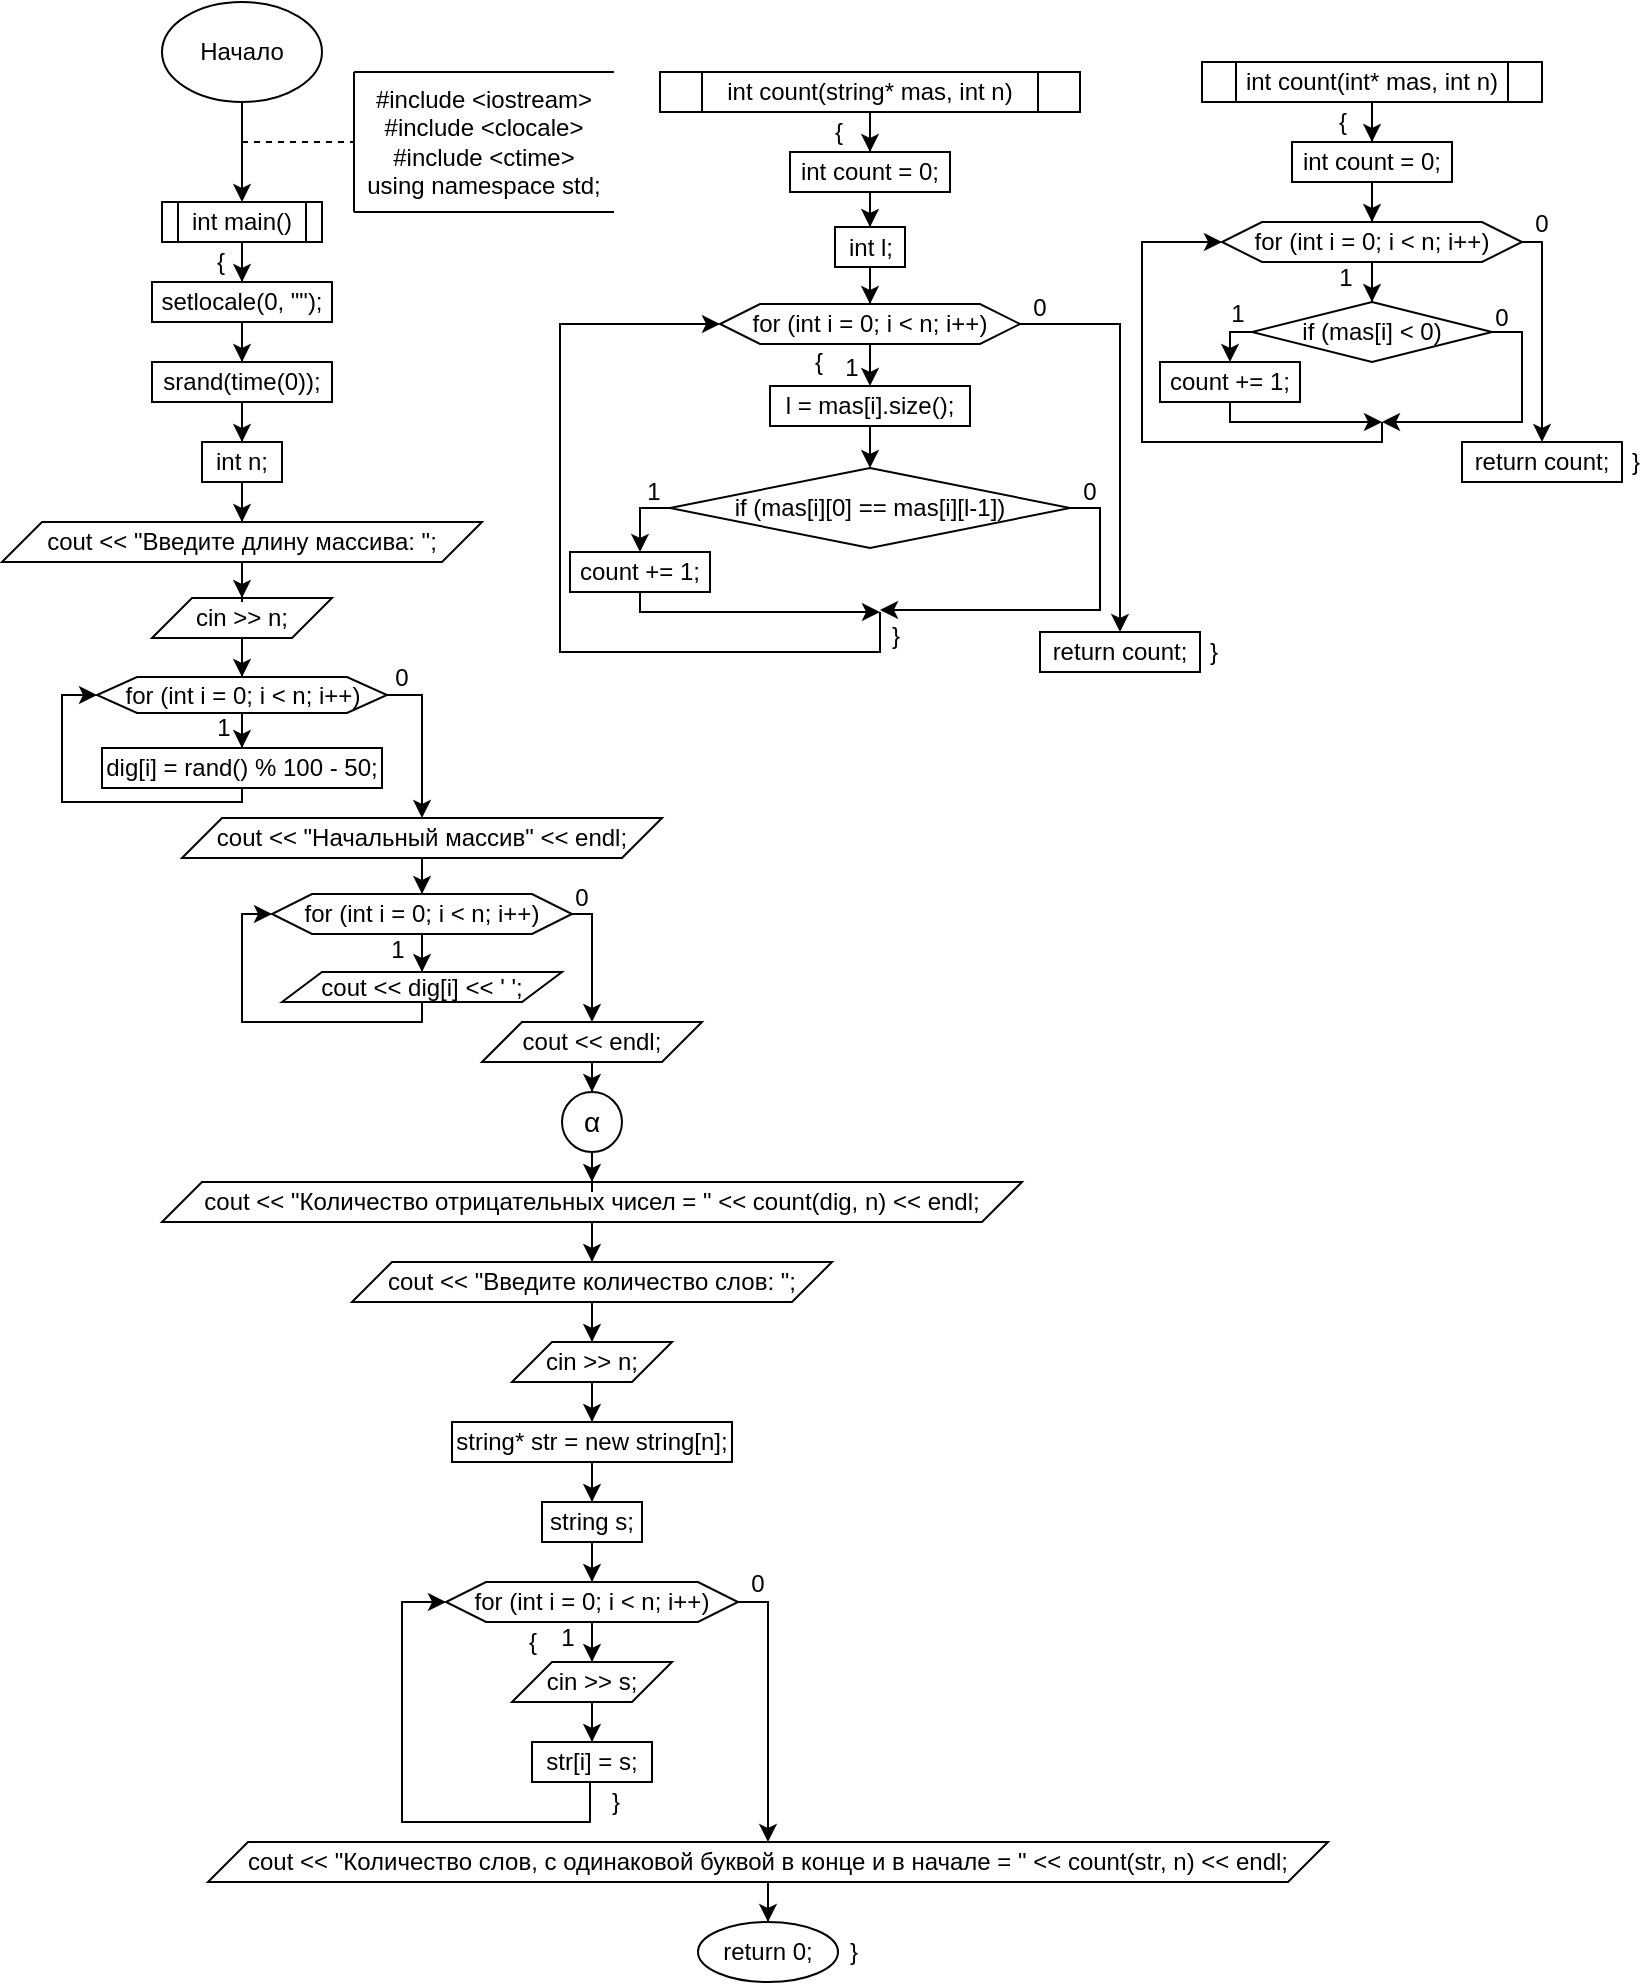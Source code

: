 <mxfile version="26.0.4">
  <diagram name="Страница — 1" id="QCkiqszN2Pb67PEKyk7I">
    <mxGraphModel dx="1075" dy="598" grid="1" gridSize="10" guides="1" tooltips="1" connect="1" arrows="1" fold="1" page="1" pageScale="1" pageWidth="827" pageHeight="1169" math="0" shadow="0">
      <root>
        <mxCell id="0" />
        <mxCell id="1" parent="0" />
        <mxCell id="mXG6o0LxJBM9iFZ1iKF0-4" style="edgeStyle=orthogonalEdgeStyle;rounded=0;orthogonalLoop=1;jettySize=auto;html=1;" edge="1" parent="1" source="mXG6o0LxJBM9iFZ1iKF0-1" target="mXG6o0LxJBM9iFZ1iKF0-3">
          <mxGeometry relative="1" as="geometry" />
        </mxCell>
        <mxCell id="mXG6o0LxJBM9iFZ1iKF0-1" value="Начало" style="ellipse;whiteSpace=wrap;html=1;" vertex="1" parent="1">
          <mxGeometry x="200" y="10" width="80" height="50" as="geometry" />
        </mxCell>
        <mxCell id="mXG6o0LxJBM9iFZ1iKF0-2" value="&lt;div&gt;#include &amp;lt;iostream&amp;gt;&lt;/div&gt;&lt;div&gt;#include &amp;lt;clocale&amp;gt;&lt;/div&gt;&lt;div&gt;#include &amp;lt;ctime&amp;gt;&lt;/div&gt;&lt;div&gt;using namespace std;&lt;/div&gt;" style="text;html=1;align=center;verticalAlign=middle;whiteSpace=wrap;rounded=0;" vertex="1" parent="1">
          <mxGeometry x="296" y="45" width="130" height="70" as="geometry" />
        </mxCell>
        <mxCell id="mXG6o0LxJBM9iFZ1iKF0-12" style="edgeStyle=orthogonalEdgeStyle;rounded=0;orthogonalLoop=1;jettySize=auto;html=1;" edge="1" parent="1" source="mXG6o0LxJBM9iFZ1iKF0-3" target="mXG6o0LxJBM9iFZ1iKF0-10">
          <mxGeometry relative="1" as="geometry" />
        </mxCell>
        <mxCell id="mXG6o0LxJBM9iFZ1iKF0-3" value="int main()" style="shape=process;whiteSpace=wrap;html=1;backgroundOutline=1;" vertex="1" parent="1">
          <mxGeometry x="200" y="110" width="80" height="20" as="geometry" />
        </mxCell>
        <mxCell id="mXG6o0LxJBM9iFZ1iKF0-5" value="" style="endArrow=none;dashed=1;html=1;rounded=0;entryX=0;entryY=0.5;entryDx=0;entryDy=0;" edge="1" parent="1" target="mXG6o0LxJBM9iFZ1iKF0-2">
          <mxGeometry width="50" height="50" relative="1" as="geometry">
            <mxPoint x="240" y="80" as="sourcePoint" />
            <mxPoint x="470" y="220" as="targetPoint" />
          </mxGeometry>
        </mxCell>
        <mxCell id="mXG6o0LxJBM9iFZ1iKF0-6" value="" style="endArrow=none;html=1;rounded=0;entryX=0;entryY=0;entryDx=0;entryDy=0;exitX=0;exitY=1;exitDx=0;exitDy=0;" edge="1" parent="1" source="mXG6o0LxJBM9iFZ1iKF0-2" target="mXG6o0LxJBM9iFZ1iKF0-2">
          <mxGeometry width="50" height="50" relative="1" as="geometry">
            <mxPoint x="420" y="270" as="sourcePoint" />
            <mxPoint x="470" y="220" as="targetPoint" />
          </mxGeometry>
        </mxCell>
        <mxCell id="mXG6o0LxJBM9iFZ1iKF0-7" value="" style="endArrow=none;html=1;rounded=0;exitX=0;exitY=1;exitDx=0;exitDy=0;entryX=1;entryY=1;entryDx=0;entryDy=0;" edge="1" parent="1" source="mXG6o0LxJBM9iFZ1iKF0-2" target="mXG6o0LxJBM9iFZ1iKF0-2">
          <mxGeometry width="50" height="50" relative="1" as="geometry">
            <mxPoint x="420" y="270" as="sourcePoint" />
            <mxPoint x="470" y="220" as="targetPoint" />
          </mxGeometry>
        </mxCell>
        <mxCell id="mXG6o0LxJBM9iFZ1iKF0-8" value="" style="endArrow=none;html=1;rounded=0;exitX=0;exitY=0;exitDx=0;exitDy=0;entryX=1;entryY=0;entryDx=0;entryDy=0;" edge="1" parent="1" source="mXG6o0LxJBM9iFZ1iKF0-2" target="mXG6o0LxJBM9iFZ1iKF0-2">
          <mxGeometry width="50" height="50" relative="1" as="geometry">
            <mxPoint x="420" y="270" as="sourcePoint" />
            <mxPoint x="470" y="220" as="targetPoint" />
          </mxGeometry>
        </mxCell>
        <mxCell id="mXG6o0LxJBM9iFZ1iKF0-14" style="edgeStyle=orthogonalEdgeStyle;rounded=0;orthogonalLoop=1;jettySize=auto;html=1;entryX=0.5;entryY=0;entryDx=0;entryDy=0;" edge="1" parent="1" source="mXG6o0LxJBM9iFZ1iKF0-9" target="mXG6o0LxJBM9iFZ1iKF0-11">
          <mxGeometry relative="1" as="geometry" />
        </mxCell>
        <mxCell id="mXG6o0LxJBM9iFZ1iKF0-9" value="srand(time(0));" style="rounded=0;whiteSpace=wrap;html=1;" vertex="1" parent="1">
          <mxGeometry x="195" y="190" width="90" height="20" as="geometry" />
        </mxCell>
        <mxCell id="mXG6o0LxJBM9iFZ1iKF0-13" style="edgeStyle=orthogonalEdgeStyle;rounded=0;orthogonalLoop=1;jettySize=auto;html=1;entryX=0.5;entryY=0;entryDx=0;entryDy=0;" edge="1" parent="1" source="mXG6o0LxJBM9iFZ1iKF0-10" target="mXG6o0LxJBM9iFZ1iKF0-9">
          <mxGeometry relative="1" as="geometry" />
        </mxCell>
        <mxCell id="mXG6o0LxJBM9iFZ1iKF0-10" value="setlocale(0, &quot;&quot;);" style="rounded=0;whiteSpace=wrap;html=1;" vertex="1" parent="1">
          <mxGeometry x="195" y="150" width="90" height="20" as="geometry" />
        </mxCell>
        <mxCell id="mXG6o0LxJBM9iFZ1iKF0-65" style="edgeStyle=orthogonalEdgeStyle;rounded=0;orthogonalLoop=1;jettySize=auto;html=1;" edge="1" parent="1" source="mXG6o0LxJBM9iFZ1iKF0-11" target="mXG6o0LxJBM9iFZ1iKF0-64">
          <mxGeometry relative="1" as="geometry" />
        </mxCell>
        <mxCell id="mXG6o0LxJBM9iFZ1iKF0-11" value="int n;" style="rounded=0;whiteSpace=wrap;html=1;" vertex="1" parent="1">
          <mxGeometry x="220" y="230" width="40" height="20" as="geometry" />
        </mxCell>
        <mxCell id="mXG6o0LxJBM9iFZ1iKF0-18" style="edgeStyle=orthogonalEdgeStyle;rounded=0;orthogonalLoop=1;jettySize=auto;html=1;" edge="1" parent="1" source="mXG6o0LxJBM9iFZ1iKF0-15" target="mXG6o0LxJBM9iFZ1iKF0-16">
          <mxGeometry relative="1" as="geometry" />
        </mxCell>
        <mxCell id="mXG6o0LxJBM9iFZ1iKF0-15" value="int count(int* mas, int n)" style="shape=process;whiteSpace=wrap;html=1;backgroundOutline=1;" vertex="1" parent="1">
          <mxGeometry x="720" y="40" width="170" height="20" as="geometry" />
        </mxCell>
        <mxCell id="mXG6o0LxJBM9iFZ1iKF0-19" style="edgeStyle=orthogonalEdgeStyle;rounded=0;orthogonalLoop=1;jettySize=auto;html=1;entryX=0.5;entryY=0;entryDx=0;entryDy=0;" edge="1" parent="1" source="mXG6o0LxJBM9iFZ1iKF0-16" target="mXG6o0LxJBM9iFZ1iKF0-17">
          <mxGeometry relative="1" as="geometry" />
        </mxCell>
        <mxCell id="mXG6o0LxJBM9iFZ1iKF0-16" value="int count = 0;" style="rounded=0;whiteSpace=wrap;html=1;" vertex="1" parent="1">
          <mxGeometry x="765" y="80" width="80" height="20" as="geometry" />
        </mxCell>
        <mxCell id="mXG6o0LxJBM9iFZ1iKF0-21" style="edgeStyle=orthogonalEdgeStyle;rounded=0;orthogonalLoop=1;jettySize=auto;html=1;" edge="1" parent="1" source="mXG6o0LxJBM9iFZ1iKF0-17" target="mXG6o0LxJBM9iFZ1iKF0-20">
          <mxGeometry relative="1" as="geometry" />
        </mxCell>
        <mxCell id="mXG6o0LxJBM9iFZ1iKF0-35" style="edgeStyle=orthogonalEdgeStyle;rounded=0;orthogonalLoop=1;jettySize=auto;html=1;entryX=0.5;entryY=0;entryDx=0;entryDy=0;" edge="1" parent="1" source="mXG6o0LxJBM9iFZ1iKF0-17" target="mXG6o0LxJBM9iFZ1iKF0-23">
          <mxGeometry relative="1" as="geometry">
            <Array as="points">
              <mxPoint x="890" y="130" />
            </Array>
          </mxGeometry>
        </mxCell>
        <mxCell id="mXG6o0LxJBM9iFZ1iKF0-17" value="for (int i = 0; i &amp;lt; n; i++)" style="shape=hexagon;perimeter=hexagonPerimeter2;whiteSpace=wrap;html=1;fixedSize=1;" vertex="1" parent="1">
          <mxGeometry x="730" y="120" width="150" height="20" as="geometry" />
        </mxCell>
        <mxCell id="mXG6o0LxJBM9iFZ1iKF0-27" style="edgeStyle=orthogonalEdgeStyle;rounded=0;orthogonalLoop=1;jettySize=auto;html=1;" edge="1" parent="1" source="mXG6o0LxJBM9iFZ1iKF0-20">
          <mxGeometry relative="1" as="geometry">
            <mxPoint x="810" y="220" as="targetPoint" />
            <Array as="points">
              <mxPoint x="880" y="175" />
              <mxPoint x="880" y="220" />
              <mxPoint x="820" y="220" />
            </Array>
          </mxGeometry>
        </mxCell>
        <mxCell id="mXG6o0LxJBM9iFZ1iKF0-78" style="edgeStyle=orthogonalEdgeStyle;rounded=0;orthogonalLoop=1;jettySize=auto;html=1;entryX=0.5;entryY=0;entryDx=0;entryDy=0;" edge="1" parent="1" source="mXG6o0LxJBM9iFZ1iKF0-20" target="mXG6o0LxJBM9iFZ1iKF0-22">
          <mxGeometry relative="1" as="geometry">
            <Array as="points">
              <mxPoint x="734" y="175" />
            </Array>
          </mxGeometry>
        </mxCell>
        <mxCell id="mXG6o0LxJBM9iFZ1iKF0-20" value="if (mas[i] &amp;lt; 0)" style="rhombus;whiteSpace=wrap;html=1;" vertex="1" parent="1">
          <mxGeometry x="745" y="160" width="120" height="30" as="geometry" />
        </mxCell>
        <mxCell id="mXG6o0LxJBM9iFZ1iKF0-28" style="edgeStyle=orthogonalEdgeStyle;rounded=0;orthogonalLoop=1;jettySize=auto;html=1;" edge="1" parent="1" source="mXG6o0LxJBM9iFZ1iKF0-22">
          <mxGeometry relative="1" as="geometry">
            <mxPoint x="810" y="220" as="targetPoint" />
            <Array as="points">
              <mxPoint x="734" y="220" />
              <mxPoint x="810" y="220" />
            </Array>
          </mxGeometry>
        </mxCell>
        <mxCell id="mXG6o0LxJBM9iFZ1iKF0-22" value="count += 1;" style="rounded=0;whiteSpace=wrap;html=1;" vertex="1" parent="1">
          <mxGeometry x="699" y="190" width="70" height="20" as="geometry" />
        </mxCell>
        <mxCell id="mXG6o0LxJBM9iFZ1iKF0-23" value="return count;" style="rounded=0;whiteSpace=wrap;html=1;" vertex="1" parent="1">
          <mxGeometry x="850" y="230" width="80" height="20" as="geometry" />
        </mxCell>
        <mxCell id="mXG6o0LxJBM9iFZ1iKF0-25" value="1" style="text;html=1;align=center;verticalAlign=middle;whiteSpace=wrap;rounded=0;" vertex="1" parent="1">
          <mxGeometry x="784" y="140" width="16" height="15" as="geometry" />
        </mxCell>
        <mxCell id="mXG6o0LxJBM9iFZ1iKF0-26" value="1" style="text;html=1;align=center;verticalAlign=middle;whiteSpace=wrap;rounded=0;" vertex="1" parent="1">
          <mxGeometry x="730" y="158" width="16" height="15" as="geometry" />
        </mxCell>
        <mxCell id="mXG6o0LxJBM9iFZ1iKF0-29" value="0" style="text;html=1;align=center;verticalAlign=middle;whiteSpace=wrap;rounded=0;" vertex="1" parent="1">
          <mxGeometry x="860" y="160" width="20" height="15" as="geometry" />
        </mxCell>
        <mxCell id="mXG6o0LxJBM9iFZ1iKF0-30" value="0" style="text;html=1;align=center;verticalAlign=middle;whiteSpace=wrap;rounded=0;" vertex="1" parent="1">
          <mxGeometry x="880" y="113" width="20" height="15" as="geometry" />
        </mxCell>
        <mxCell id="mXG6o0LxJBM9iFZ1iKF0-31" value="{" style="text;html=1;align=center;verticalAlign=middle;whiteSpace=wrap;rounded=0;" vertex="1" parent="1">
          <mxGeometry x="781" y="60" width="19" height="20" as="geometry" />
        </mxCell>
        <mxCell id="mXG6o0LxJBM9iFZ1iKF0-32" value="{" style="text;html=1;align=center;verticalAlign=middle;whiteSpace=wrap;rounded=0;" vertex="1" parent="1">
          <mxGeometry x="220" y="130" width="19" height="20" as="geometry" />
        </mxCell>
        <mxCell id="mXG6o0LxJBM9iFZ1iKF0-33" value="}" style="text;html=1;align=center;verticalAlign=middle;whiteSpace=wrap;rounded=0;" vertex="1" parent="1">
          <mxGeometry x="930" y="230" width="14" height="20" as="geometry" />
        </mxCell>
        <mxCell id="mXG6o0LxJBM9iFZ1iKF0-34" value="" style="endArrow=classic;html=1;rounded=0;entryX=0;entryY=0.5;entryDx=0;entryDy=0;" edge="1" parent="1" target="mXG6o0LxJBM9iFZ1iKF0-17">
          <mxGeometry width="50" height="50" relative="1" as="geometry">
            <mxPoint x="810" y="220" as="sourcePoint" />
            <mxPoint x="700" y="120" as="targetPoint" />
            <Array as="points">
              <mxPoint x="810" y="230" />
              <mxPoint x="690" y="230" />
              <mxPoint x="690" y="130" />
            </Array>
          </mxGeometry>
        </mxCell>
        <mxCell id="mXG6o0LxJBM9iFZ1iKF0-39" style="edgeStyle=orthogonalEdgeStyle;rounded=0;orthogonalLoop=1;jettySize=auto;html=1;entryX=0.5;entryY=0;entryDx=0;entryDy=0;" edge="1" parent="1" source="mXG6o0LxJBM9iFZ1iKF0-36" target="mXG6o0LxJBM9iFZ1iKF0-37">
          <mxGeometry relative="1" as="geometry" />
        </mxCell>
        <mxCell id="mXG6o0LxJBM9iFZ1iKF0-36" value="int count(string* mas, int n)" style="shape=process;whiteSpace=wrap;html=1;backgroundOutline=1;" vertex="1" parent="1">
          <mxGeometry x="449" y="45" width="210" height="20" as="geometry" />
        </mxCell>
        <mxCell id="mXG6o0LxJBM9iFZ1iKF0-41" style="edgeStyle=orthogonalEdgeStyle;rounded=0;orthogonalLoop=1;jettySize=auto;html=1;entryX=0.5;entryY=0;entryDx=0;entryDy=0;" edge="1" parent="1" source="mXG6o0LxJBM9iFZ1iKF0-37" target="mXG6o0LxJBM9iFZ1iKF0-38">
          <mxGeometry relative="1" as="geometry" />
        </mxCell>
        <mxCell id="mXG6o0LxJBM9iFZ1iKF0-37" value="int count = 0;" style="rounded=0;whiteSpace=wrap;html=1;" vertex="1" parent="1">
          <mxGeometry x="514" y="85" width="80" height="20" as="geometry" />
        </mxCell>
        <mxCell id="mXG6o0LxJBM9iFZ1iKF0-44" style="edgeStyle=orthogonalEdgeStyle;rounded=0;orthogonalLoop=1;jettySize=auto;html=1;entryX=0.5;entryY=0;entryDx=0;entryDy=0;" edge="1" parent="1" source="mXG6o0LxJBM9iFZ1iKF0-38" target="mXG6o0LxJBM9iFZ1iKF0-43">
          <mxGeometry relative="1" as="geometry" />
        </mxCell>
        <mxCell id="mXG6o0LxJBM9iFZ1iKF0-38" value="int l;" style="rounded=0;whiteSpace=wrap;html=1;" vertex="1" parent="1">
          <mxGeometry x="536.5" y="122.5" width="35" height="20" as="geometry" />
        </mxCell>
        <mxCell id="mXG6o0LxJBM9iFZ1iKF0-42" value="{" style="text;html=1;align=center;verticalAlign=middle;whiteSpace=wrap;rounded=0;" vertex="1" parent="1">
          <mxGeometry x="529" y="65" width="19" height="20" as="geometry" />
        </mxCell>
        <mxCell id="mXG6o0LxJBM9iFZ1iKF0-46" style="edgeStyle=orthogonalEdgeStyle;rounded=0;orthogonalLoop=1;jettySize=auto;html=1;entryX=0.5;entryY=0;entryDx=0;entryDy=0;" edge="1" parent="1" source="mXG6o0LxJBM9iFZ1iKF0-43" target="mXG6o0LxJBM9iFZ1iKF0-45">
          <mxGeometry relative="1" as="geometry" />
        </mxCell>
        <mxCell id="mXG6o0LxJBM9iFZ1iKF0-56" style="edgeStyle=orthogonalEdgeStyle;rounded=0;orthogonalLoop=1;jettySize=auto;html=1;entryX=0.5;entryY=0;entryDx=0;entryDy=0;" edge="1" parent="1" source="mXG6o0LxJBM9iFZ1iKF0-43" target="mXG6o0LxJBM9iFZ1iKF0-61">
          <mxGeometry relative="1" as="geometry">
            <mxPoint x="679" y="335" as="targetPoint" />
          </mxGeometry>
        </mxCell>
        <mxCell id="mXG6o0LxJBM9iFZ1iKF0-43" value="for (int i = 0; i &amp;lt; n; i++)" style="shape=hexagon;perimeter=hexagonPerimeter2;whiteSpace=wrap;html=1;fixedSize=1;" vertex="1" parent="1">
          <mxGeometry x="479" y="161" width="150" height="20" as="geometry" />
        </mxCell>
        <mxCell id="mXG6o0LxJBM9iFZ1iKF0-48" style="edgeStyle=orthogonalEdgeStyle;rounded=0;orthogonalLoop=1;jettySize=auto;html=1;entryX=0.5;entryY=0;entryDx=0;entryDy=0;" edge="1" parent="1" source="mXG6o0LxJBM9iFZ1iKF0-45" target="mXG6o0LxJBM9iFZ1iKF0-47">
          <mxGeometry relative="1" as="geometry" />
        </mxCell>
        <mxCell id="mXG6o0LxJBM9iFZ1iKF0-45" value="l = mas[i].size();" style="rounded=0;whiteSpace=wrap;html=1;" vertex="1" parent="1">
          <mxGeometry x="504" y="202" width="100" height="20" as="geometry" />
        </mxCell>
        <mxCell id="mXG6o0LxJBM9iFZ1iKF0-50" style="edgeStyle=orthogonalEdgeStyle;rounded=0;orthogonalLoop=1;jettySize=auto;html=1;entryX=0.5;entryY=0;entryDx=0;entryDy=0;" edge="1" parent="1" source="mXG6o0LxJBM9iFZ1iKF0-47" target="mXG6o0LxJBM9iFZ1iKF0-49">
          <mxGeometry relative="1" as="geometry">
            <Array as="points">
              <mxPoint x="439" y="263" />
            </Array>
          </mxGeometry>
        </mxCell>
        <mxCell id="mXG6o0LxJBM9iFZ1iKF0-53" style="edgeStyle=orthogonalEdgeStyle;rounded=0;orthogonalLoop=1;jettySize=auto;html=1;" edge="1" parent="1" source="mXG6o0LxJBM9iFZ1iKF0-47">
          <mxGeometry relative="1" as="geometry">
            <mxPoint x="559" y="314" as="targetPoint" />
            <Array as="points">
              <mxPoint x="669" y="263" />
              <mxPoint x="669" y="314" />
              <mxPoint x="579" y="314" />
            </Array>
          </mxGeometry>
        </mxCell>
        <mxCell id="mXG6o0LxJBM9iFZ1iKF0-47" value="if (mas[i][0] == mas[i][l-1])" style="rhombus;whiteSpace=wrap;html=1;" vertex="1" parent="1">
          <mxGeometry x="454" y="243" width="200" height="40" as="geometry" />
        </mxCell>
        <mxCell id="mXG6o0LxJBM9iFZ1iKF0-54" style="edgeStyle=orthogonalEdgeStyle;rounded=0;orthogonalLoop=1;jettySize=auto;html=1;" edge="1" parent="1" source="mXG6o0LxJBM9iFZ1iKF0-49">
          <mxGeometry relative="1" as="geometry">
            <mxPoint x="559" y="315" as="targetPoint" />
            <Array as="points">
              <mxPoint x="439" y="315" />
            </Array>
          </mxGeometry>
        </mxCell>
        <mxCell id="mXG6o0LxJBM9iFZ1iKF0-49" value="count += 1;" style="rounded=0;whiteSpace=wrap;html=1;" vertex="1" parent="1">
          <mxGeometry x="404" y="285" width="70" height="20" as="geometry" />
        </mxCell>
        <mxCell id="mXG6o0LxJBM9iFZ1iKF0-51" value="1" style="text;html=1;align=center;verticalAlign=middle;whiteSpace=wrap;rounded=0;" vertex="1" parent="1">
          <mxGeometry x="536.5" y="185" width="16" height="15" as="geometry" />
        </mxCell>
        <mxCell id="mXG6o0LxJBM9iFZ1iKF0-52" value="1" style="text;html=1;align=center;verticalAlign=middle;whiteSpace=wrap;rounded=0;" vertex="1" parent="1">
          <mxGeometry x="438" y="247.5" width="16" height="15" as="geometry" />
        </mxCell>
        <mxCell id="mXG6o0LxJBM9iFZ1iKF0-55" value="" style="endArrow=classic;html=1;rounded=0;entryX=0;entryY=0.5;entryDx=0;entryDy=0;" edge="1" parent="1" target="mXG6o0LxJBM9iFZ1iKF0-43">
          <mxGeometry width="50" height="50" relative="1" as="geometry">
            <mxPoint x="559" y="315" as="sourcePoint" />
            <mxPoint x="419" y="155" as="targetPoint" />
            <Array as="points">
              <mxPoint x="559" y="335" />
              <mxPoint x="479" y="335" />
              <mxPoint x="399" y="335" />
              <mxPoint x="399" y="171" />
            </Array>
          </mxGeometry>
        </mxCell>
        <mxCell id="mXG6o0LxJBM9iFZ1iKF0-57" value="0" style="text;html=1;align=center;verticalAlign=middle;whiteSpace=wrap;rounded=0;" vertex="1" parent="1">
          <mxGeometry x="654" y="247.5" width="20" height="15" as="geometry" />
        </mxCell>
        <mxCell id="mXG6o0LxJBM9iFZ1iKF0-58" value="0" style="text;html=1;align=center;verticalAlign=middle;whiteSpace=wrap;rounded=0;" vertex="1" parent="1">
          <mxGeometry x="629" y="155" width="20" height="15" as="geometry" />
        </mxCell>
        <mxCell id="mXG6o0LxJBM9iFZ1iKF0-59" value="{" style="text;html=1;align=center;verticalAlign=middle;whiteSpace=wrap;rounded=0;" vertex="1" parent="1">
          <mxGeometry x="519" y="180" width="19" height="20" as="geometry" />
        </mxCell>
        <mxCell id="mXG6o0LxJBM9iFZ1iKF0-60" value="}" style="text;html=1;align=center;verticalAlign=middle;whiteSpace=wrap;rounded=0;" vertex="1" parent="1">
          <mxGeometry x="561.5" y="317" width="10" height="20" as="geometry" />
        </mxCell>
        <mxCell id="mXG6o0LxJBM9iFZ1iKF0-61" value="return count;" style="rounded=0;whiteSpace=wrap;html=1;" vertex="1" parent="1">
          <mxGeometry x="639" y="325" width="80" height="20" as="geometry" />
        </mxCell>
        <mxCell id="mXG6o0LxJBM9iFZ1iKF0-62" value="}" style="text;html=1;align=center;verticalAlign=middle;whiteSpace=wrap;rounded=0;" vertex="1" parent="1">
          <mxGeometry x="719" y="325" width="14" height="20" as="geometry" />
        </mxCell>
        <mxCell id="mXG6o0LxJBM9iFZ1iKF0-70" style="edgeStyle=orthogonalEdgeStyle;rounded=0;orthogonalLoop=1;jettySize=auto;html=1;entryX=0.5;entryY=0;entryDx=0;entryDy=0;" edge="1" parent="1" source="mXG6o0LxJBM9iFZ1iKF0-63" target="mXG6o0LxJBM9iFZ1iKF0-69">
          <mxGeometry relative="1" as="geometry" />
        </mxCell>
        <mxCell id="mXG6o0LxJBM9iFZ1iKF0-63" value="cin &amp;gt;&amp;gt; n;" style="shape=parallelogram;perimeter=parallelogramPerimeter;whiteSpace=wrap;html=1;fixedSize=1;" vertex="1" parent="1">
          <mxGeometry x="195" y="308" width="90" height="20" as="geometry" />
        </mxCell>
        <mxCell id="mXG6o0LxJBM9iFZ1iKF0-68" style="edgeStyle=orthogonalEdgeStyle;rounded=0;orthogonalLoop=1;jettySize=auto;html=1;entryX=0.5;entryY=0;entryDx=0;entryDy=0;" edge="1" parent="1" source="mXG6o0LxJBM9iFZ1iKF0-64" target="mXG6o0LxJBM9iFZ1iKF0-63">
          <mxGeometry relative="1" as="geometry" />
        </mxCell>
        <mxCell id="mXG6o0LxJBM9iFZ1iKF0-64" value="cout &amp;lt;&amp;lt; &quot;Введите длину массива: &quot;;" style="shape=parallelogram;perimeter=parallelogramPerimeter;whiteSpace=wrap;html=1;fixedSize=1;" vertex="1" parent="1">
          <mxGeometry x="120" y="270" width="240" height="20" as="geometry" />
        </mxCell>
        <mxCell id="mXG6o0LxJBM9iFZ1iKF0-72" style="edgeStyle=orthogonalEdgeStyle;rounded=0;orthogonalLoop=1;jettySize=auto;html=1;entryX=0.5;entryY=0;entryDx=0;entryDy=0;" edge="1" parent="1" source="mXG6o0LxJBM9iFZ1iKF0-69" target="mXG6o0LxJBM9iFZ1iKF0-71">
          <mxGeometry relative="1" as="geometry" />
        </mxCell>
        <mxCell id="mXG6o0LxJBM9iFZ1iKF0-76" style="edgeStyle=orthogonalEdgeStyle;rounded=0;orthogonalLoop=1;jettySize=auto;html=1;entryX=0.5;entryY=0;entryDx=0;entryDy=0;entryPerimeter=0;" edge="1" parent="1" source="mXG6o0LxJBM9iFZ1iKF0-69" target="mXG6o0LxJBM9iFZ1iKF0-77">
          <mxGeometry relative="1" as="geometry">
            <mxPoint x="320" y="470" as="targetPoint" />
            <Array as="points">
              <mxPoint x="330" y="357" />
            </Array>
          </mxGeometry>
        </mxCell>
        <mxCell id="mXG6o0LxJBM9iFZ1iKF0-69" value="for (int i = 0; i &amp;lt; n; i++)" style="shape=hexagon;perimeter=hexagonPerimeter2;whiteSpace=wrap;html=1;fixedSize=1;" vertex="1" parent="1">
          <mxGeometry x="167.5" y="347.5" width="145" height="18" as="geometry" />
        </mxCell>
        <mxCell id="mXG6o0LxJBM9iFZ1iKF0-73" style="edgeStyle=orthogonalEdgeStyle;rounded=0;orthogonalLoop=1;jettySize=auto;html=1;entryX=0;entryY=0.5;entryDx=0;entryDy=0;" edge="1" parent="1" source="mXG6o0LxJBM9iFZ1iKF0-71" target="mXG6o0LxJBM9iFZ1iKF0-69">
          <mxGeometry relative="1" as="geometry">
            <mxPoint x="130" y="370" as="targetPoint" />
            <Array as="points">
              <mxPoint x="240" y="410" />
              <mxPoint x="150" y="410" />
              <mxPoint x="150" y="357" />
            </Array>
          </mxGeometry>
        </mxCell>
        <mxCell id="mXG6o0LxJBM9iFZ1iKF0-71" value="dig[i] = rand() % 100 - 50;" style="rounded=0;whiteSpace=wrap;html=1;" vertex="1" parent="1">
          <mxGeometry x="170" y="383" width="140" height="20" as="geometry" />
        </mxCell>
        <mxCell id="mXG6o0LxJBM9iFZ1iKF0-74" value="1" style="text;html=1;align=center;verticalAlign=middle;whiteSpace=wrap;rounded=0;" vertex="1" parent="1">
          <mxGeometry x="223" y="365.5" width="16" height="15" as="geometry" />
        </mxCell>
        <mxCell id="mXG6o0LxJBM9iFZ1iKF0-75" value="0" style="text;html=1;align=center;verticalAlign=middle;whiteSpace=wrap;rounded=0;" vertex="1" parent="1">
          <mxGeometry x="310" y="340.5" width="20" height="15" as="geometry" />
        </mxCell>
        <mxCell id="mXG6o0LxJBM9iFZ1iKF0-80" style="edgeStyle=orthogonalEdgeStyle;rounded=0;orthogonalLoop=1;jettySize=auto;html=1;" edge="1" parent="1" source="mXG6o0LxJBM9iFZ1iKF0-77" target="mXG6o0LxJBM9iFZ1iKF0-79">
          <mxGeometry relative="1" as="geometry" />
        </mxCell>
        <mxCell id="mXG6o0LxJBM9iFZ1iKF0-77" value="cout &amp;lt;&amp;lt; &quot;Начальный массив&quot; &amp;lt;&amp;lt; endl;" style="shape=parallelogram;perimeter=parallelogramPerimeter;whiteSpace=wrap;html=1;fixedSize=1;" vertex="1" parent="1">
          <mxGeometry x="210" y="418" width="240" height="20" as="geometry" />
        </mxCell>
        <mxCell id="mXG6o0LxJBM9iFZ1iKF0-82" style="edgeStyle=orthogonalEdgeStyle;rounded=0;orthogonalLoop=1;jettySize=auto;html=1;" edge="1" parent="1" source="mXG6o0LxJBM9iFZ1iKF0-79" target="mXG6o0LxJBM9iFZ1iKF0-81">
          <mxGeometry relative="1" as="geometry" />
        </mxCell>
        <mxCell id="mXG6o0LxJBM9iFZ1iKF0-87" style="edgeStyle=orthogonalEdgeStyle;rounded=0;orthogonalLoop=1;jettySize=auto;html=1;entryX=0.5;entryY=0;entryDx=0;entryDy=0;" edge="1" parent="1" source="mXG6o0LxJBM9iFZ1iKF0-79" target="mXG6o0LxJBM9iFZ1iKF0-86">
          <mxGeometry relative="1" as="geometry">
            <Array as="points">
              <mxPoint x="415" y="466" />
            </Array>
          </mxGeometry>
        </mxCell>
        <mxCell id="mXG6o0LxJBM9iFZ1iKF0-79" value="for (int i = 0; i &amp;lt; n; i++)" style="shape=hexagon;perimeter=hexagonPerimeter2;whiteSpace=wrap;html=1;fixedSize=1;" vertex="1" parent="1">
          <mxGeometry x="255" y="456" width="150" height="20" as="geometry" />
        </mxCell>
        <mxCell id="mXG6o0LxJBM9iFZ1iKF0-83" style="edgeStyle=orthogonalEdgeStyle;rounded=0;orthogonalLoop=1;jettySize=auto;html=1;entryX=0;entryY=0.5;entryDx=0;entryDy=0;" edge="1" parent="1" source="mXG6o0LxJBM9iFZ1iKF0-81" target="mXG6o0LxJBM9iFZ1iKF0-79">
          <mxGeometry relative="1" as="geometry">
            <mxPoint x="220" y="490" as="targetPoint" />
            <Array as="points">
              <mxPoint x="330" y="520" />
              <mxPoint x="240" y="520" />
              <mxPoint x="240" y="466" />
            </Array>
          </mxGeometry>
        </mxCell>
        <mxCell id="mXG6o0LxJBM9iFZ1iKF0-81" value="cout &amp;lt;&amp;lt; dig[i] &amp;lt;&amp;lt; &#39; &#39;;" style="shape=parallelogram;perimeter=parallelogramPerimeter;whiteSpace=wrap;html=1;fixedSize=1;" vertex="1" parent="1">
          <mxGeometry x="260" y="495" width="140" height="15" as="geometry" />
        </mxCell>
        <mxCell id="mXG6o0LxJBM9iFZ1iKF0-84" value="1" style="text;html=1;align=center;verticalAlign=middle;whiteSpace=wrap;rounded=0;" vertex="1" parent="1">
          <mxGeometry x="310" y="476" width="16" height="15" as="geometry" />
        </mxCell>
        <mxCell id="mXG6o0LxJBM9iFZ1iKF0-85" value="0" style="text;html=1;align=center;verticalAlign=middle;whiteSpace=wrap;rounded=0;" vertex="1" parent="1">
          <mxGeometry x="400" y="450" width="20" height="15" as="geometry" />
        </mxCell>
        <mxCell id="mXG6o0LxJBM9iFZ1iKF0-121" style="edgeStyle=orthogonalEdgeStyle;rounded=0;orthogonalLoop=1;jettySize=auto;html=1;entryX=0.5;entryY=0;entryDx=0;entryDy=0;" edge="1" parent="1" source="mXG6o0LxJBM9iFZ1iKF0-86" target="mXG6o0LxJBM9iFZ1iKF0-120">
          <mxGeometry relative="1" as="geometry" />
        </mxCell>
        <mxCell id="mXG6o0LxJBM9iFZ1iKF0-86" value="cout &amp;lt;&amp;lt; endl;" style="shape=parallelogram;perimeter=parallelogramPerimeter;whiteSpace=wrap;html=1;fixedSize=1;" vertex="1" parent="1">
          <mxGeometry x="360" y="520" width="110" height="20" as="geometry" />
        </mxCell>
        <mxCell id="mXG6o0LxJBM9iFZ1iKF0-91" style="edgeStyle=orthogonalEdgeStyle;rounded=0;orthogonalLoop=1;jettySize=auto;html=1;entryX=0.5;entryY=0;entryDx=0;entryDy=0;" edge="1" parent="1" source="mXG6o0LxJBM9iFZ1iKF0-88" target="mXG6o0LxJBM9iFZ1iKF0-90">
          <mxGeometry relative="1" as="geometry" />
        </mxCell>
        <mxCell id="mXG6o0LxJBM9iFZ1iKF0-88" value="cout &amp;lt;&amp;lt; &quot;Количество отрицательных чисел = &quot; &amp;lt;&amp;lt; count(dig, n) &amp;lt;&amp;lt; endl;" style="shape=parallelogram;perimeter=parallelogramPerimeter;whiteSpace=wrap;html=1;fixedSize=1;" vertex="1" parent="1">
          <mxGeometry x="200" y="600" width="430" height="20" as="geometry" />
        </mxCell>
        <mxCell id="mXG6o0LxJBM9iFZ1iKF0-95" style="edgeStyle=orthogonalEdgeStyle;rounded=0;orthogonalLoop=1;jettySize=auto;html=1;entryX=0.5;entryY=0;entryDx=0;entryDy=0;" edge="1" parent="1" source="mXG6o0LxJBM9iFZ1iKF0-90" target="mXG6o0LxJBM9iFZ1iKF0-94">
          <mxGeometry relative="1" as="geometry" />
        </mxCell>
        <mxCell id="mXG6o0LxJBM9iFZ1iKF0-90" value="cout &amp;lt;&amp;lt; &quot;Введите количество слов: &quot;;" style="shape=parallelogram;perimeter=parallelogramPerimeter;whiteSpace=wrap;html=1;fixedSize=1;" vertex="1" parent="1">
          <mxGeometry x="295" y="640" width="240" height="20" as="geometry" />
        </mxCell>
        <mxCell id="mXG6o0LxJBM9iFZ1iKF0-97" style="edgeStyle=orthogonalEdgeStyle;rounded=0;orthogonalLoop=1;jettySize=auto;html=1;entryX=0.5;entryY=0;entryDx=0;entryDy=0;" edge="1" parent="1" source="mXG6o0LxJBM9iFZ1iKF0-94" target="mXG6o0LxJBM9iFZ1iKF0-96">
          <mxGeometry relative="1" as="geometry" />
        </mxCell>
        <mxCell id="mXG6o0LxJBM9iFZ1iKF0-94" value="cin &amp;gt;&amp;gt; n;" style="shape=parallelogram;perimeter=parallelogramPerimeter;whiteSpace=wrap;html=1;fixedSize=1;" vertex="1" parent="1">
          <mxGeometry x="375" y="680" width="80" height="20" as="geometry" />
        </mxCell>
        <mxCell id="mXG6o0LxJBM9iFZ1iKF0-99" style="edgeStyle=orthogonalEdgeStyle;rounded=0;orthogonalLoop=1;jettySize=auto;html=1;entryX=0.5;entryY=0;entryDx=0;entryDy=0;" edge="1" parent="1" source="mXG6o0LxJBM9iFZ1iKF0-96" target="mXG6o0LxJBM9iFZ1iKF0-98">
          <mxGeometry relative="1" as="geometry" />
        </mxCell>
        <mxCell id="mXG6o0LxJBM9iFZ1iKF0-96" value="string* str = new string[n];" style="rounded=0;whiteSpace=wrap;html=1;" vertex="1" parent="1">
          <mxGeometry x="345" y="720" width="140" height="20" as="geometry" />
        </mxCell>
        <mxCell id="mXG6o0LxJBM9iFZ1iKF0-101" style="edgeStyle=orthogonalEdgeStyle;rounded=0;orthogonalLoop=1;jettySize=auto;html=1;entryX=0.5;entryY=0;entryDx=0;entryDy=0;" edge="1" parent="1" source="mXG6o0LxJBM9iFZ1iKF0-98" target="mXG6o0LxJBM9iFZ1iKF0-100">
          <mxGeometry relative="1" as="geometry" />
        </mxCell>
        <mxCell id="mXG6o0LxJBM9iFZ1iKF0-98" value="string s;" style="rounded=0;whiteSpace=wrap;html=1;" vertex="1" parent="1">
          <mxGeometry x="390" y="760" width="50" height="20" as="geometry" />
        </mxCell>
        <mxCell id="mXG6o0LxJBM9iFZ1iKF0-103" style="edgeStyle=orthogonalEdgeStyle;rounded=0;orthogonalLoop=1;jettySize=auto;html=1;" edge="1" parent="1" source="mXG6o0LxJBM9iFZ1iKF0-100" target="mXG6o0LxJBM9iFZ1iKF0-102">
          <mxGeometry relative="1" as="geometry" />
        </mxCell>
        <mxCell id="mXG6o0LxJBM9iFZ1iKF0-112" style="edgeStyle=orthogonalEdgeStyle;rounded=0;orthogonalLoop=1;jettySize=auto;html=1;" edge="1" parent="1" source="mXG6o0LxJBM9iFZ1iKF0-100" target="mXG6o0LxJBM9iFZ1iKF0-111">
          <mxGeometry relative="1" as="geometry">
            <Array as="points">
              <mxPoint x="503" y="810" />
            </Array>
          </mxGeometry>
        </mxCell>
        <mxCell id="mXG6o0LxJBM9iFZ1iKF0-100" value="for (int i = 0; i &amp;lt; n; i++)" style="shape=hexagon;perimeter=hexagonPerimeter2;whiteSpace=wrap;html=1;fixedSize=1;" vertex="1" parent="1">
          <mxGeometry x="342" y="800" width="146" height="20" as="geometry" />
        </mxCell>
        <mxCell id="mXG6o0LxJBM9iFZ1iKF0-106" style="edgeStyle=orthogonalEdgeStyle;rounded=0;orthogonalLoop=1;jettySize=auto;html=1;entryX=0.5;entryY=0;entryDx=0;entryDy=0;" edge="1" parent="1" source="mXG6o0LxJBM9iFZ1iKF0-102" target="mXG6o0LxJBM9iFZ1iKF0-105">
          <mxGeometry relative="1" as="geometry" />
        </mxCell>
        <mxCell id="mXG6o0LxJBM9iFZ1iKF0-102" value="cin &amp;gt;&amp;gt; s;" style="shape=parallelogram;perimeter=parallelogramPerimeter;whiteSpace=wrap;html=1;fixedSize=1;" vertex="1" parent="1">
          <mxGeometry x="375" y="840" width="80" height="20" as="geometry" />
        </mxCell>
        <mxCell id="mXG6o0LxJBM9iFZ1iKF0-107" style="edgeStyle=orthogonalEdgeStyle;rounded=0;orthogonalLoop=1;jettySize=auto;html=1;entryX=0;entryY=0.5;entryDx=0;entryDy=0;" edge="1" parent="1" source="mXG6o0LxJBM9iFZ1iKF0-105" target="mXG6o0LxJBM9iFZ1iKF0-100">
          <mxGeometry relative="1" as="geometry">
            <mxPoint x="320" y="810" as="targetPoint" />
            <Array as="points">
              <mxPoint x="414" y="920" />
              <mxPoint x="320" y="920" />
              <mxPoint x="320" y="810" />
            </Array>
          </mxGeometry>
        </mxCell>
        <mxCell id="mXG6o0LxJBM9iFZ1iKF0-105" value="str[i] = s;" style="rounded=0;whiteSpace=wrap;html=1;" vertex="1" parent="1">
          <mxGeometry x="385" y="880" width="60" height="20" as="geometry" />
        </mxCell>
        <mxCell id="mXG6o0LxJBM9iFZ1iKF0-108" value="1" style="text;html=1;align=center;verticalAlign=middle;whiteSpace=wrap;rounded=0;" vertex="1" parent="1">
          <mxGeometry x="395" y="820" width="16" height="15" as="geometry" />
        </mxCell>
        <mxCell id="mXG6o0LxJBM9iFZ1iKF0-109" value="{" style="text;html=1;align=center;verticalAlign=middle;whiteSpace=wrap;rounded=0;" vertex="1" parent="1">
          <mxGeometry x="376" y="820" width="19" height="20" as="geometry" />
        </mxCell>
        <mxCell id="mXG6o0LxJBM9iFZ1iKF0-110" value="}" style="text;html=1;align=center;verticalAlign=middle;whiteSpace=wrap;rounded=0;" vertex="1" parent="1">
          <mxGeometry x="420" y="900" width="14" height="20" as="geometry" />
        </mxCell>
        <mxCell id="mXG6o0LxJBM9iFZ1iKF0-117" style="edgeStyle=orthogonalEdgeStyle;rounded=0;orthogonalLoop=1;jettySize=auto;html=1;entryX=0.5;entryY=0;entryDx=0;entryDy=0;" edge="1" parent="1" source="mXG6o0LxJBM9iFZ1iKF0-111" target="mXG6o0LxJBM9iFZ1iKF0-115">
          <mxGeometry relative="1" as="geometry" />
        </mxCell>
        <mxCell id="mXG6o0LxJBM9iFZ1iKF0-111" value="cout &amp;lt;&amp;lt; &quot;Количество слов, с одинаковой буквой в конце и в начале = &quot; &amp;lt;&amp;lt; count(str, n) &amp;lt;&amp;lt; endl;" style="shape=parallelogram;perimeter=parallelogramPerimeter;whiteSpace=wrap;html=1;fixedSize=1;" vertex="1" parent="1">
          <mxGeometry x="223" y="930" width="560" height="20" as="geometry" />
        </mxCell>
        <mxCell id="mXG6o0LxJBM9iFZ1iKF0-115" value="return 0;" style="ellipse;whiteSpace=wrap;html=1;" vertex="1" parent="1">
          <mxGeometry x="468" y="970" width="70" height="30" as="geometry" />
        </mxCell>
        <mxCell id="mXG6o0LxJBM9iFZ1iKF0-118" value="}" style="text;html=1;align=center;verticalAlign=middle;whiteSpace=wrap;rounded=0;" vertex="1" parent="1">
          <mxGeometry x="539" y="975" width="14" height="20" as="geometry" />
        </mxCell>
        <mxCell id="mXG6o0LxJBM9iFZ1iKF0-119" value="0" style="text;html=1;align=center;verticalAlign=middle;whiteSpace=wrap;rounded=0;" vertex="1" parent="1">
          <mxGeometry x="488" y="793" width="20" height="15" as="geometry" />
        </mxCell>
        <mxCell id="mXG6o0LxJBM9iFZ1iKF0-123" style="edgeStyle=orthogonalEdgeStyle;rounded=0;orthogonalLoop=1;jettySize=auto;html=1;entryX=0.5;entryY=0;entryDx=0;entryDy=0;" edge="1" parent="1" source="mXG6o0LxJBM9iFZ1iKF0-120" target="mXG6o0LxJBM9iFZ1iKF0-88">
          <mxGeometry relative="1" as="geometry" />
        </mxCell>
        <mxCell id="mXG6o0LxJBM9iFZ1iKF0-120" value="&lt;p style=&quot;text-indent:17,5000pt;mso-char-indent-count:1,2500;text-autospace:ideograph-numeric;&lt;br/&gt;mso-pagination:widow-orphan;text-align:justify;text-justify:inter-ideograph;&lt;br/&gt;line-height:150%;&quot; align=&quot;justify&quot; class=&quot;MsoNormal&quot;&gt;&lt;font style=&quot;font-size: 14px;&quot;&gt;α&lt;/font&gt;&lt;br&gt;&lt;/p&gt;" style="ellipse;whiteSpace=wrap;html=1;aspect=fixed;" vertex="1" parent="1">
          <mxGeometry x="400" y="555" width="30" height="30" as="geometry" />
        </mxCell>
      </root>
    </mxGraphModel>
  </diagram>
</mxfile>
